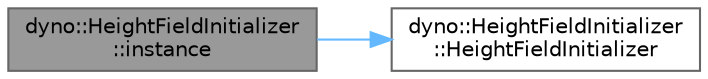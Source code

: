 digraph "dyno::HeightFieldInitializer::instance"
{
 // LATEX_PDF_SIZE
  bgcolor="transparent";
  edge [fontname=Helvetica,fontsize=10,labelfontname=Helvetica,labelfontsize=10];
  node [fontname=Helvetica,fontsize=10,shape=box,height=0.2,width=0.4];
  rankdir="LR";
  Node1 [id="Node000001",label="dyno::HeightFieldInitializer\l::instance",height=0.2,width=0.4,color="gray40", fillcolor="grey60", style="filled", fontcolor="black",tooltip=" "];
  Node1 -> Node2 [id="edge1_Node000001_Node000002",color="steelblue1",style="solid",tooltip=" "];
  Node2 [id="Node000002",label="dyno::HeightFieldInitializer\l::HeightFieldInitializer",height=0.2,width=0.4,color="grey40", fillcolor="white", style="filled",URL="$classdyno_1_1_height_field_initializer.html#a1584b94e32901db03885cf48971a82bb",tooltip=" "];
}
